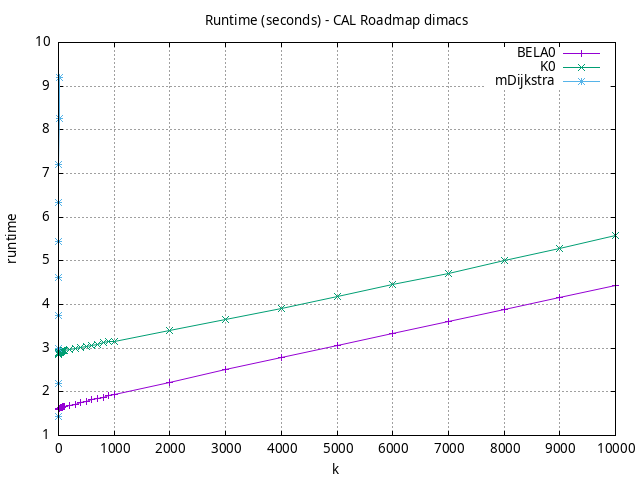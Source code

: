 #!/usr/bin/gnuplot
# -*- coding: utf-8 -*-
#
# results/roadmap/dimacs/CAL/USA-road-d.CAL.brute-force.runtime.gnuplot
#
# Started on 01/09/2024 14:30:33
# Author: Carlos Linares López
set grid
set xlabel "k"
set ylabel "runtime"

set title "Runtime (seconds) - CAL Roadmap dimacs"

set terminal png enhanced font "Ariel,10"
set output 'USA-road-d.CAL.brute-force.runtime.png'

plot "-" title "BELA0"      with linesp, "-" title "K0"      with linesp, "-" title "mDijkstra"      with linesp

	1 1.5981224840000001
	2 1.617028372
	3 1.620955437
	4 1.6211638490000002
	5 1.6247480580000002
	6 1.6221304420000002
	7 1.6236109649999997
	8 1.6248424030000002
	9 1.624807506
	10 1.624986123
	20 1.623076105
	30 1.630316001
	40 1.6340965209999998
	50 1.6366611309999997
	60 1.6443130119999996
	70 1.6508521539999998
	80 1.6554592719999999
	90 1.6580574299999997
	100 1.65340421
	200 1.689425812
	300 1.7213268200000003
	400 1.7520457200000001
	500 1.7845206100000002
	600 1.81438896
	700 1.8463951
	800 1.87800456
	900 1.9093530299999997
	1000 1.9316112199999997
	2000 2.22245712
	3000 2.50228312
	4000 2.7822775300000004
	5000 3.0526510500000006
	6000 3.3367949499999994
	7000 3.6127193200000005
	8000 3.89346795
	9000 4.1634531699999995
	10000 4.43210788
end
	1 2.8526110399999998
	2 2.86148978
	3 2.87699346
	4 2.8840045400000003
	5 2.89485744
	6 2.896816200000001
	7 2.9016797100000002
	8 2.90354607
	9 2.9019881999999995
	10 2.8949703099999997
	20 2.9025108800000003
	30 2.9077011400000004
	40 2.922318690000001
	50 2.930395489999999
	60 2.9377779599999996
	70 2.9379204700000003
	80 2.9387102900000004
	90 2.9471285799999998
	100 2.93800565
	200 2.96001601
	300 2.99278392
	400 3.0160068700000005
	500 3.0424500000000005
	600 3.0713638299999997
	700 3.09487383
	800 3.1205724699999995
	900 3.1498052399999996
	1000 3.15987816
	2000 3.40768697
	3000 3.653752999999999
	4000 3.9074577799999997
	5000 4.171781660000001
	6000 4.457538039999999
	7000 4.720781639999999
	8000 5.009548110000001
	9000 5.291449600000001
	10000 5.57771705
end
	1 1.4411614389999996
	2 2.1874212199999996
	3 2.99297927
	4 3.75810999
	5 4.61640315
	6 5.437627539999999
	7 6.3332773599999985
	8 7.213900930000001
	9 8.25889547
	10 9.1908705
end
